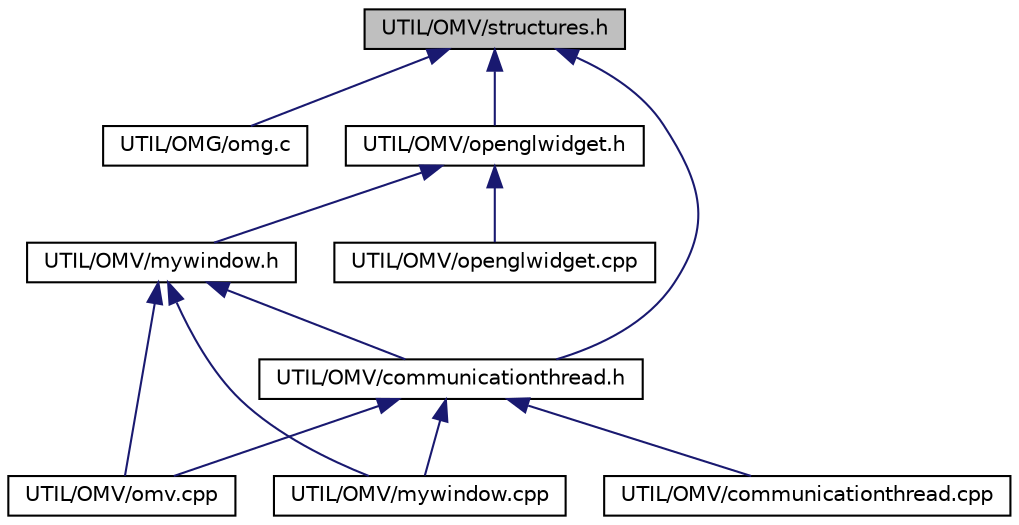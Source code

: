 digraph "UTIL/OMV/structures.h"
{
 // LATEX_PDF_SIZE
  edge [fontname="Helvetica",fontsize="10",labelfontname="Helvetica",labelfontsize="10"];
  node [fontname="Helvetica",fontsize="10",shape=record];
  Node1 [label="UTIL/OMV/structures.h",height=0.2,width=0.4,color="black", fillcolor="grey75", style="filled", fontcolor="black",tooltip="structures used for the"];
  Node1 -> Node2 [dir="back",color="midnightblue",fontsize="10",style="solid",fontname="Helvetica"];
  Node2 [label="UTIL/OMG/omg.c",height=0.2,width=0.4,color="black", fillcolor="white", style="filled",URL="$omg_8c.html",tooltip=" "];
  Node1 -> Node3 [dir="back",color="midnightblue",fontsize="10",style="solid",fontname="Helvetica"];
  Node3 [label="UTIL/OMV/communicationthread.h",height=0.2,width=0.4,color="black", fillcolor="white", style="filled",URL="$communicationthread_8h.html",tooltip="this thread is to process the communication between the simulator and the visualisor"];
  Node3 -> Node4 [dir="back",color="midnightblue",fontsize="10",style="solid",fontname="Helvetica"];
  Node4 [label="UTIL/OMV/communicationthread.cpp",height=0.2,width=0.4,color="black", fillcolor="white", style="filled",URL="$communicationthread_8cpp.html",tooltip="this thread is to process the communication between the simulator and the visualisor"];
  Node3 -> Node5 [dir="back",color="midnightblue",fontsize="10",style="solid",fontname="Helvetica"];
  Node5 [label="UTIL/OMV/mywindow.cpp",height=0.2,width=0.4,color="black", fillcolor="white", style="filled",URL="$mywindow_8cpp.html",tooltip="manages the window and its components"];
  Node3 -> Node6 [dir="back",color="midnightblue",fontsize="10",style="solid",fontname="Helvetica"];
  Node6 [label="UTIL/OMV/omv.cpp",height=0.2,width=0.4,color="black", fillcolor="white", style="filled",URL="$omv_8cpp.html",tooltip="openair mobility visualisor"];
  Node1 -> Node7 [dir="back",color="midnightblue",fontsize="10",style="solid",fontname="Helvetica"];
  Node7 [label="UTIL/OMV/openglwidget.h",height=0.2,width=0.4,color="black", fillcolor="white", style="filled",URL="$openglwidget_8h.html",tooltip=" "];
  Node7 -> Node8 [dir="back",color="midnightblue",fontsize="10",style="solid",fontname="Helvetica"];
  Node8 [label="UTIL/OMV/mywindow.h",height=0.2,width=0.4,color="black", fillcolor="white", style="filled",URL="$mywindow_8h.html",tooltip="manages the window and its components"];
  Node8 -> Node3 [dir="back",color="midnightblue",fontsize="10",style="solid",fontname="Helvetica"];
  Node8 -> Node5 [dir="back",color="midnightblue",fontsize="10",style="solid",fontname="Helvetica"];
  Node8 -> Node6 [dir="back",color="midnightblue",fontsize="10",style="solid",fontname="Helvetica"];
  Node7 -> Node9 [dir="back",color="midnightblue",fontsize="10",style="solid",fontname="Helvetica"];
  Node9 [label="UTIL/OMV/openglwidget.cpp",height=0.2,width=0.4,color="black", fillcolor="white", style="filled",URL="$openglwidget_8cpp.html",tooltip="area devoted to draw the nodes and their connections"];
}
